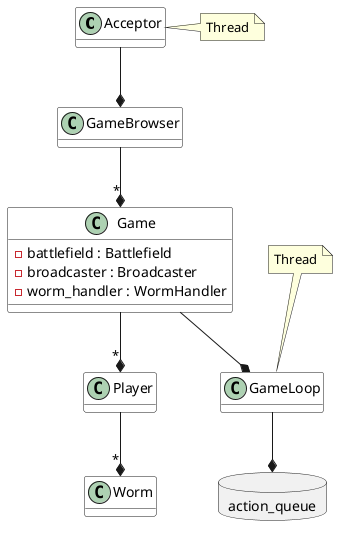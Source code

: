 @startuml game_arch
allowmixing
hide empty attributes
skinparam classBackgroundColor white


    class Acceptor
    note right of Acceptor : Thread

    class GameBrowser
    class Game {
        - battlefield : Battlefield
        - broadcaster : Broadcaster
        - worm_handler : WormHandler
    }
    class Player
    class Worm

    class GameLoop
    note top of GameLoop : Thread

    database action_queue

    Acceptor --* GameBrowser
    GameBrowser --* "*" Game
    Game --* "*" Player
    Player --* "*" Worm
    Game --* GameLoop
    GameLoop --* action_queue


@enduml
